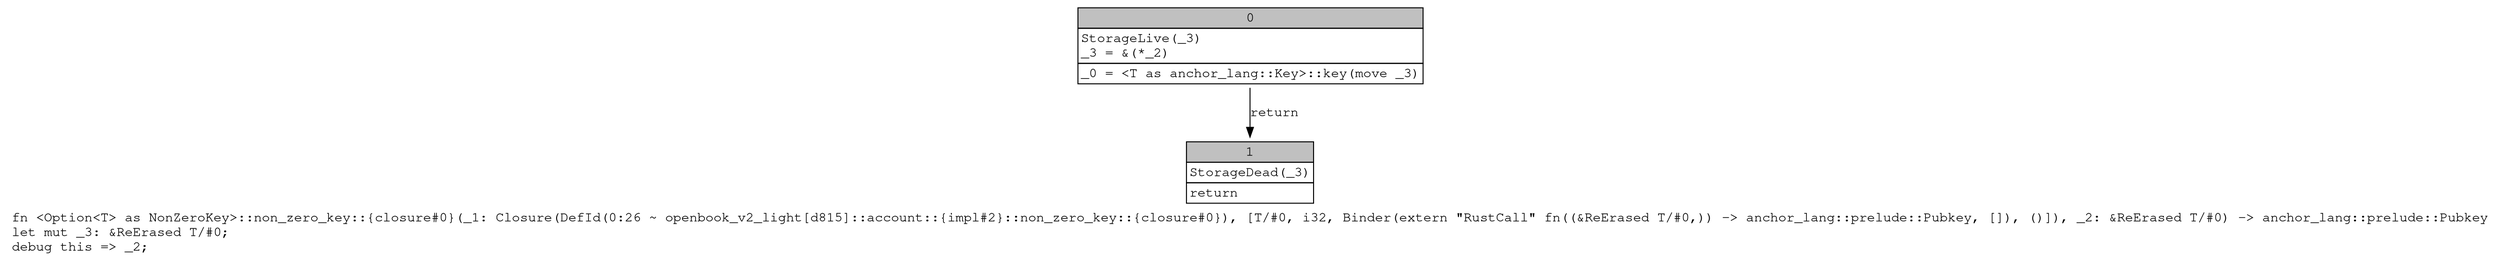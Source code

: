 digraph Mir_0_26 {
    graph [fontname="Courier, monospace"];
    node [fontname="Courier, monospace"];
    edge [fontname="Courier, monospace"];
    label=<fn &lt;Option&lt;T&gt; as NonZeroKey&gt;::non_zero_key::{closure#0}(_1: Closure(DefId(0:26 ~ openbook_v2_light[d815]::account::{impl#2}::non_zero_key::{closure#0}), [T/#0, i32, Binder(extern &quot;RustCall&quot; fn((&amp;ReErased T/#0,)) -&gt; anchor_lang::prelude::Pubkey, []), ()]), _2: &amp;ReErased T/#0) -&gt; anchor_lang::prelude::Pubkey<br align="left"/>let mut _3: &amp;ReErased T/#0;<br align="left"/>debug this =&gt; _2;<br align="left"/>>;
    bb0__0_26 [shape="none", label=<<table border="0" cellborder="1" cellspacing="0"><tr><td bgcolor="gray" align="center" colspan="1">0</td></tr><tr><td align="left" balign="left">StorageLive(_3)<br/>_3 = &amp;(*_2)<br/></td></tr><tr><td align="left">_0 = &lt;T as anchor_lang::Key&gt;::key(move _3)</td></tr></table>>];
    bb1__0_26 [shape="none", label=<<table border="0" cellborder="1" cellspacing="0"><tr><td bgcolor="gray" align="center" colspan="1">1</td></tr><tr><td align="left" balign="left">StorageDead(_3)<br/></td></tr><tr><td align="left">return</td></tr></table>>];
    bb0__0_26 -> bb1__0_26 [label="return"];
}
